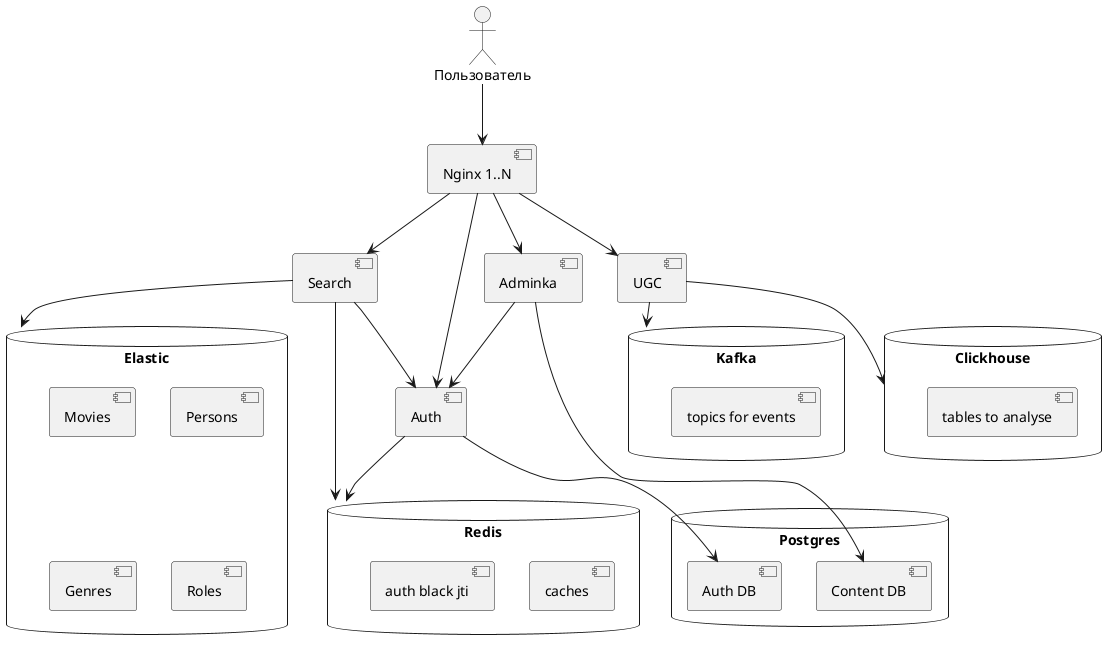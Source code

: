 

@startuml
:Пользователь:  --> [Nginx 1..N]

[Nginx 1..N]
[Search]
[Auth]
[Adminka]
[UGC]




[Nginx 1..N] --> [Search]
[Nginx 1..N] --> [Auth]
[Nginx 1..N] --> [Adminka]
[Nginx 1..N] --> [UGC]
[Search] --> [Auth]
[Adminka] --> [Auth]





database "Postgres" {
  [Auth DB]
  [Content DB]
}

database "Elastic" {
  [Movies]
  [Persons]
  [Genres]
  [Roles]
}

database "Redis" {
  [caches]
  [auth black jti]
}

database "Kafka" {
  [topics for events]

}

database "Clickhouse" {
  [tables to analyse]

}


[Adminka] --> [Content DB]
[Search] --> [Elastic]
[Search] --> [Redis]
[Auth] --> [Auth DB]
[Auth] --> [Redis]
[UGC] --> [Kafka]
[UGC] --> [Clickhouse]
@enduml

